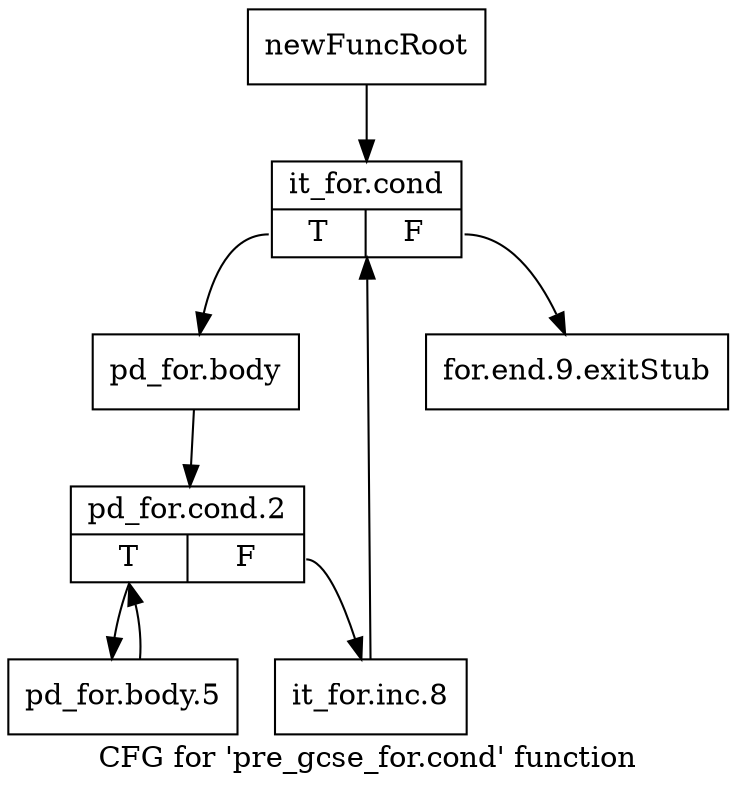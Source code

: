 digraph "CFG for 'pre_gcse_for.cond' function" {
	label="CFG for 'pre_gcse_for.cond' function";

	Node0xb194700 [shape=record,label="{newFuncRoot}"];
	Node0xb194700 -> Node0xb1947a0;
	Node0xb194750 [shape=record,label="{for.end.9.exitStub}"];
	Node0xb1947a0 [shape=record,label="{it_for.cond|{<s0>T|<s1>F}}"];
	Node0xb1947a0:s0 -> Node0xb1947f0;
	Node0xb1947a0:s1 -> Node0xb194750;
	Node0xb1947f0 [shape=record,label="{pd_for.body}"];
	Node0xb1947f0 -> Node0xb194840;
	Node0xb194840 [shape=record,label="{pd_for.cond.2|{<s0>T|<s1>F}}"];
	Node0xb194840:s0 -> Node0xb1948e0;
	Node0xb194840:s1 -> Node0xb194890;
	Node0xb194890 [shape=record,label="{it_for.inc.8}"];
	Node0xb194890 -> Node0xb1947a0;
	Node0xb1948e0 [shape=record,label="{pd_for.body.5}"];
	Node0xb1948e0 -> Node0xb194840;
}
